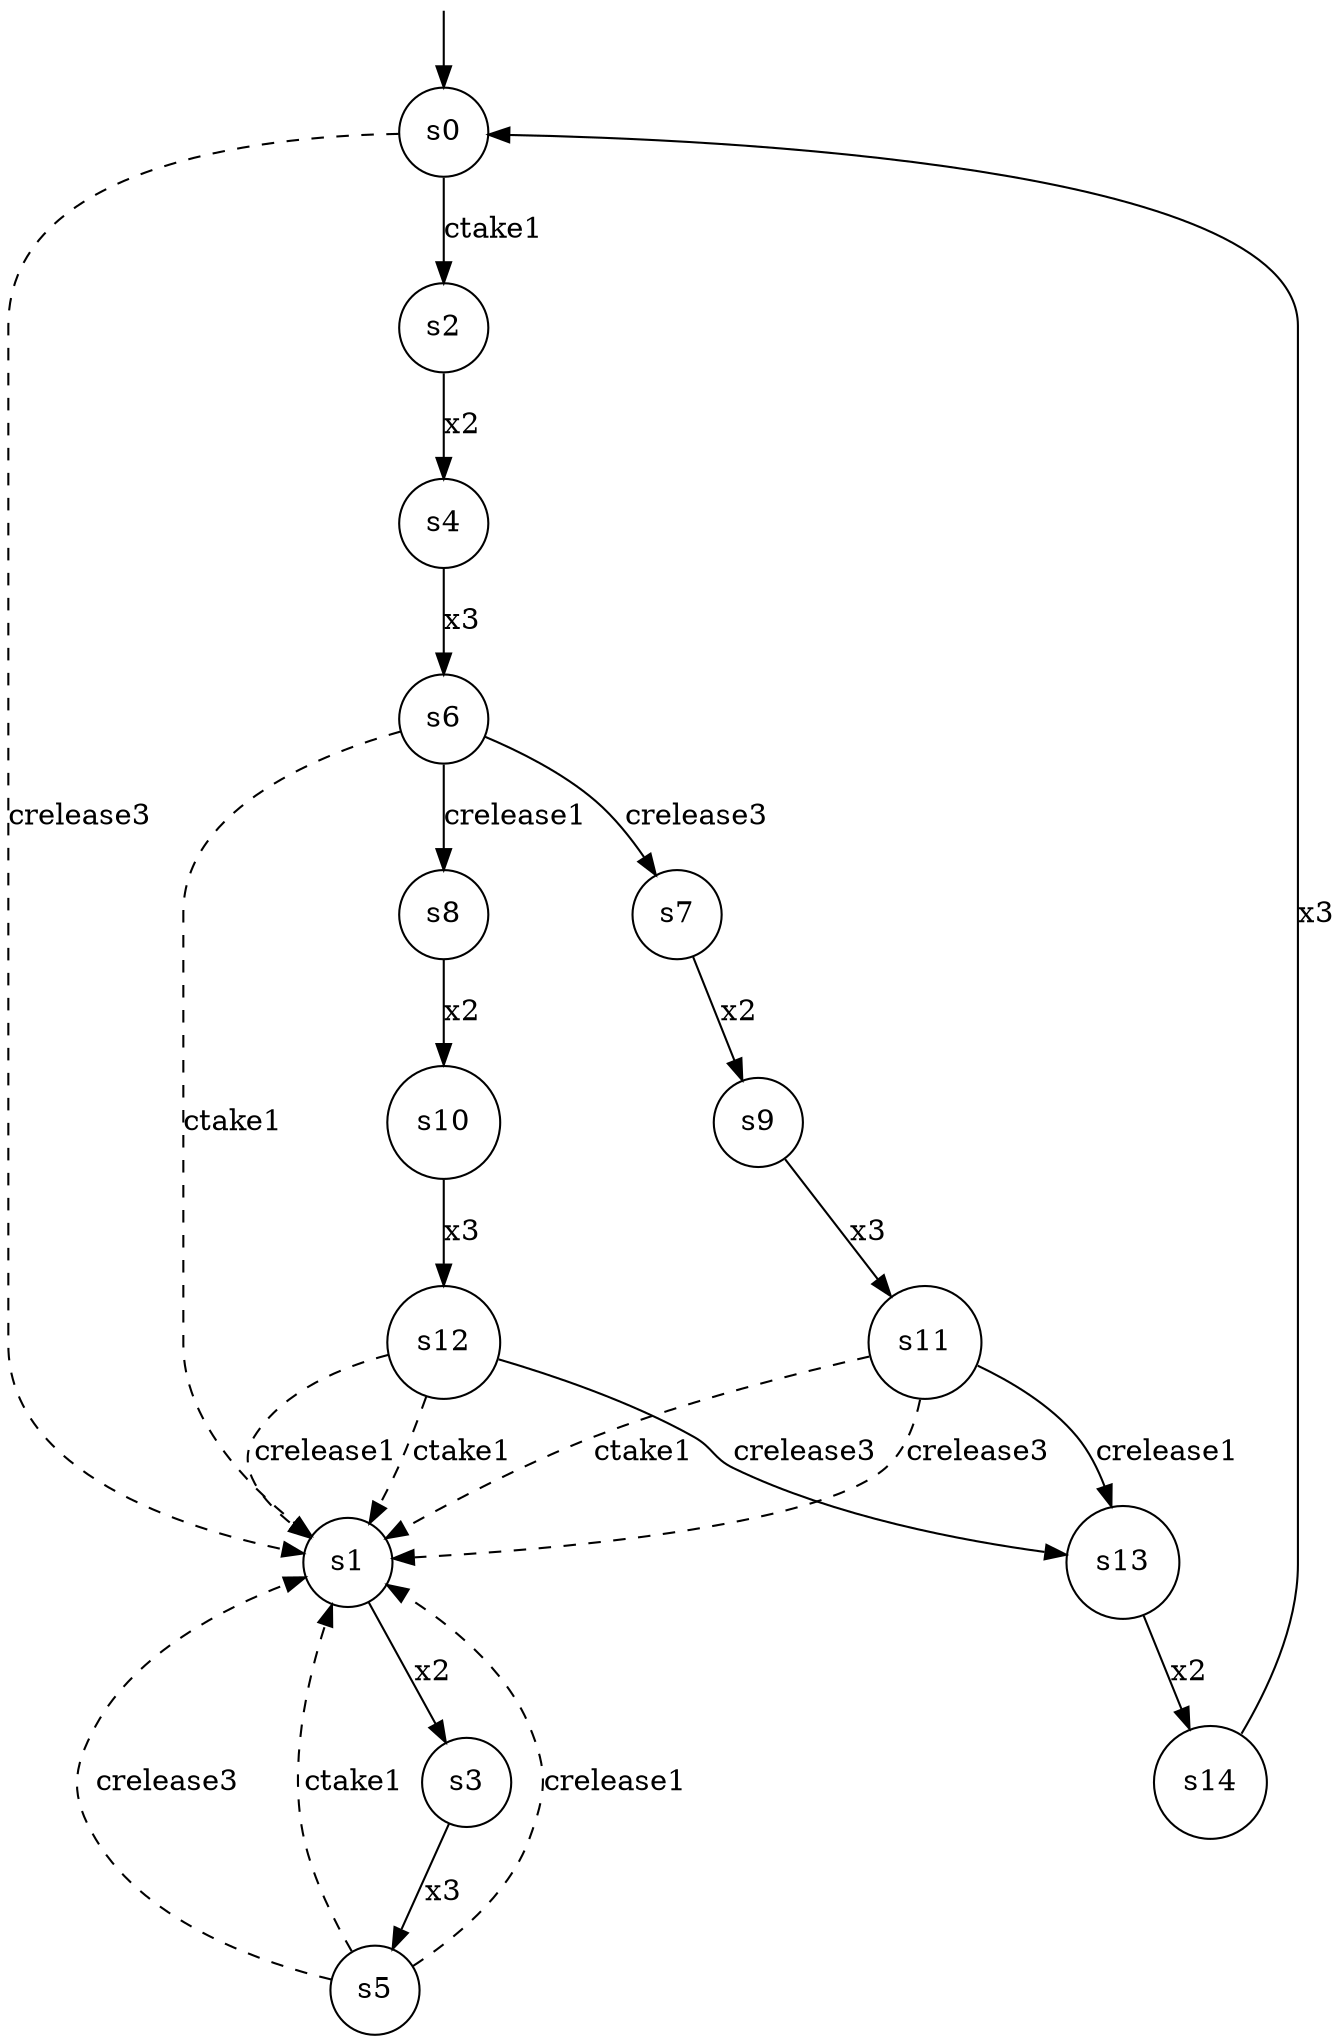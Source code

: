digraph g {

	s0 [shape="circle" label="s0"];
	s1 [shape="circle" label="s9"];
	s2 [shape="circle" label="s8"];
	s3 [shape="circle" label="s10"];
	s4 [shape="circle" label="s3"];
	s5 [shape="circle" label="s2"];
	s6 [shape="circle" label="s1"];
	s7 [shape="circle" label="s7"];
	s8 [shape="circle" label="s6"];
	s9 [shape="circle" label="s5"];
	s10 [shape="circle" label="s4"];
	s11 [shape="circle" label="s13"];
	s12 [shape="circle" label="s12"];
	s13 [shape="circle" label="s14"];
	s14 [shape="circle" label="s11"];

	s5 -> s10 [modality="MUST", style="strict", label="x2"];
	s6 -> s4 [modality="MUST", style="strict", label="x2"];
	s1 -> s14 [modality="MUST", style="strict", label="x3"];
	s4 -> s9 [modality="MUST", style="strict", label="x3"];
	s0 -> s5 [modality="MUST", style="strict", label="ctake1"];
	s9 -> s6 [modality="MAY", style="dashed", label="crelease1"];
	s0 -> s6 [modality="MAY", style="dashed", label="crelease3"];
	s9 -> s6 [modality="MAY", style="dashed", label="crelease3"];
	s11 -> s13 [modality="MUST", style="strict", label="x2"];
	s2 -> s3 [modality="MUST", style="strict", label="x2"];
	s12 -> s6 [modality="MAY", style="dashed", label="crelease1"];
	s12 -> s6 [modality="MAY", style="dashed", label="ctake1"];
	s10 -> s8 [modality="MUST", style="strict", label="x3"];
	s12 -> s11 [modality="MUST", style="strict", label="crelease3"];
	s14 -> s11 [modality="MUST", style="strict", label="crelease1"];
	s7 -> s1 [modality="MUST", style="strict", label="x2"];
	s13 -> s0 [modality="MUST", style="strict", label="x3"];
	s14 -> s6 [modality="MAY", style="dashed", label="crelease3"];
	s9 -> s6 [modality="MAY", style="dashed", label="ctake1"];
	s14 -> s6 [modality="MAY", style="dashed", label="ctake1"];
	s3 -> s12 [modality="MUST", style="strict", label="x3"];
	s8 -> s2 [modality="MUST", style="strict", label="crelease1"];
	s8 -> s6 [modality="MAY", style="dashed", label="ctake1"];
	s8 -> s7 [modality="MUST", style="strict", label="crelease3"];

__start0 [label="" shape="none" width="0" height="0"];
__start0 -> s0;
}
